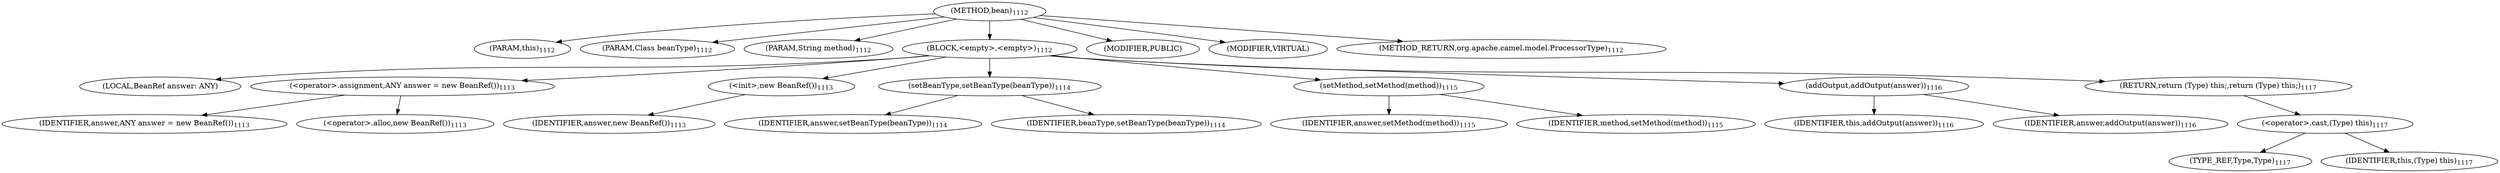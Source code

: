 digraph "bean" {  
"2087" [label = <(METHOD,bean)<SUB>1112</SUB>> ]
"293" [label = <(PARAM,this)<SUB>1112</SUB>> ]
"2088" [label = <(PARAM,Class beanType)<SUB>1112</SUB>> ]
"2089" [label = <(PARAM,String method)<SUB>1112</SUB>> ]
"2090" [label = <(BLOCK,&lt;empty&gt;,&lt;empty&gt;)<SUB>1112</SUB>> ]
"291" [label = <(LOCAL,BeanRef answer: ANY)> ]
"2091" [label = <(&lt;operator&gt;.assignment,ANY answer = new BeanRef())<SUB>1113</SUB>> ]
"2092" [label = <(IDENTIFIER,answer,ANY answer = new BeanRef())<SUB>1113</SUB>> ]
"2093" [label = <(&lt;operator&gt;.alloc,new BeanRef())<SUB>1113</SUB>> ]
"2094" [label = <(&lt;init&gt;,new BeanRef())<SUB>1113</SUB>> ]
"290" [label = <(IDENTIFIER,answer,new BeanRef())<SUB>1113</SUB>> ]
"2095" [label = <(setBeanType,setBeanType(beanType))<SUB>1114</SUB>> ]
"2096" [label = <(IDENTIFIER,answer,setBeanType(beanType))<SUB>1114</SUB>> ]
"2097" [label = <(IDENTIFIER,beanType,setBeanType(beanType))<SUB>1114</SUB>> ]
"2098" [label = <(setMethod,setMethod(method))<SUB>1115</SUB>> ]
"2099" [label = <(IDENTIFIER,answer,setMethod(method))<SUB>1115</SUB>> ]
"2100" [label = <(IDENTIFIER,method,setMethod(method))<SUB>1115</SUB>> ]
"2101" [label = <(addOutput,addOutput(answer))<SUB>1116</SUB>> ]
"292" [label = <(IDENTIFIER,this,addOutput(answer))<SUB>1116</SUB>> ]
"2102" [label = <(IDENTIFIER,answer,addOutput(answer))<SUB>1116</SUB>> ]
"2103" [label = <(RETURN,return (Type) this;,return (Type) this;)<SUB>1117</SUB>> ]
"2104" [label = <(&lt;operator&gt;.cast,(Type) this)<SUB>1117</SUB>> ]
"2105" [label = <(TYPE_REF,Type,Type)<SUB>1117</SUB>> ]
"294" [label = <(IDENTIFIER,this,(Type) this)<SUB>1117</SUB>> ]
"2106" [label = <(MODIFIER,PUBLIC)> ]
"2107" [label = <(MODIFIER,VIRTUAL)> ]
"2108" [label = <(METHOD_RETURN,org.apache.camel.model.ProcessorType)<SUB>1112</SUB>> ]
  "2087" -> "293" 
  "2087" -> "2088" 
  "2087" -> "2089" 
  "2087" -> "2090" 
  "2087" -> "2106" 
  "2087" -> "2107" 
  "2087" -> "2108" 
  "2090" -> "291" 
  "2090" -> "2091" 
  "2090" -> "2094" 
  "2090" -> "2095" 
  "2090" -> "2098" 
  "2090" -> "2101" 
  "2090" -> "2103" 
  "2091" -> "2092" 
  "2091" -> "2093" 
  "2094" -> "290" 
  "2095" -> "2096" 
  "2095" -> "2097" 
  "2098" -> "2099" 
  "2098" -> "2100" 
  "2101" -> "292" 
  "2101" -> "2102" 
  "2103" -> "2104" 
  "2104" -> "2105" 
  "2104" -> "294" 
}
